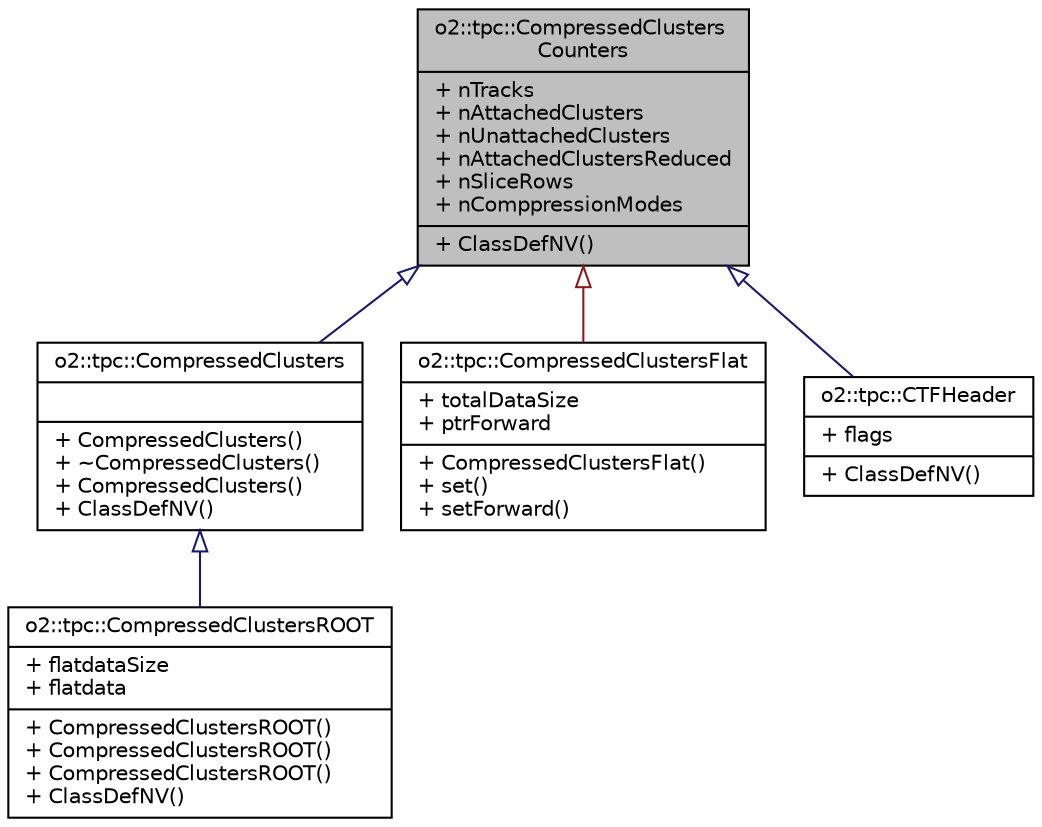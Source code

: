 digraph "o2::tpc::CompressedClustersCounters"
{
 // INTERACTIVE_SVG=YES
  bgcolor="transparent";
  edge [fontname="Helvetica",fontsize="10",labelfontname="Helvetica",labelfontsize="10"];
  node [fontname="Helvetica",fontsize="10",shape=record];
  Node0 [label="{o2::tpc::CompressedClusters\lCounters\n|+ nTracks\l+ nAttachedClusters\l+ nUnattachedClusters\l+ nAttachedClustersReduced\l+ nSliceRows\l+ nComppressionModes\l|+ ClassDefNV()\l}",height=0.2,width=0.4,color="black", fillcolor="grey75", style="filled", fontcolor="black"];
  Node0 -> Node1 [dir="back",color="midnightblue",fontsize="10",style="solid",arrowtail="onormal",fontname="Helvetica"];
  Node1 [label="{o2::tpc::CompressedClusters\n||+ CompressedClusters()\l+ ~CompressedClusters()\l+ CompressedClusters()\l+ ClassDefNV()\l}",height=0.2,width=0.4,color="black",URL="$d6/d95/structo2_1_1tpc_1_1CompressedClusters.html"];
  Node1 -> Node2 [dir="back",color="midnightblue",fontsize="10",style="solid",arrowtail="onormal",fontname="Helvetica"];
  Node2 [label="{o2::tpc::CompressedClustersROOT\n|+ flatdataSize\l+ flatdata\l|+ CompressedClustersROOT()\l+ CompressedClustersROOT()\l+ CompressedClustersROOT()\l+ ClassDefNV()\l}",height=0.2,width=0.4,color="black",URL="$de/dcb/structo2_1_1tpc_1_1CompressedClustersROOT.html"];
  Node0 -> Node3 [dir="back",color="firebrick4",fontsize="10",style="solid",arrowtail="onormal",fontname="Helvetica"];
  Node3 [label="{o2::tpc::CompressedClustersFlat\n|+ totalDataSize\l+ ptrForward\l|+ CompressedClustersFlat()\l+ set()\l+ setForward()\l}",height=0.2,width=0.4,color="black",URL="$dd/d43/structo2_1_1tpc_1_1CompressedClustersFlat.html"];
  Node0 -> Node4 [dir="back",color="midnightblue",fontsize="10",style="solid",arrowtail="onormal",fontname="Helvetica"];
  Node4 [label="{o2::tpc::CTFHeader\n|+ flags\l|+ ClassDefNV()\l}",height=0.2,width=0.4,color="black",URL="$d1/ded/structo2_1_1tpc_1_1CTFHeader.html"];
}
